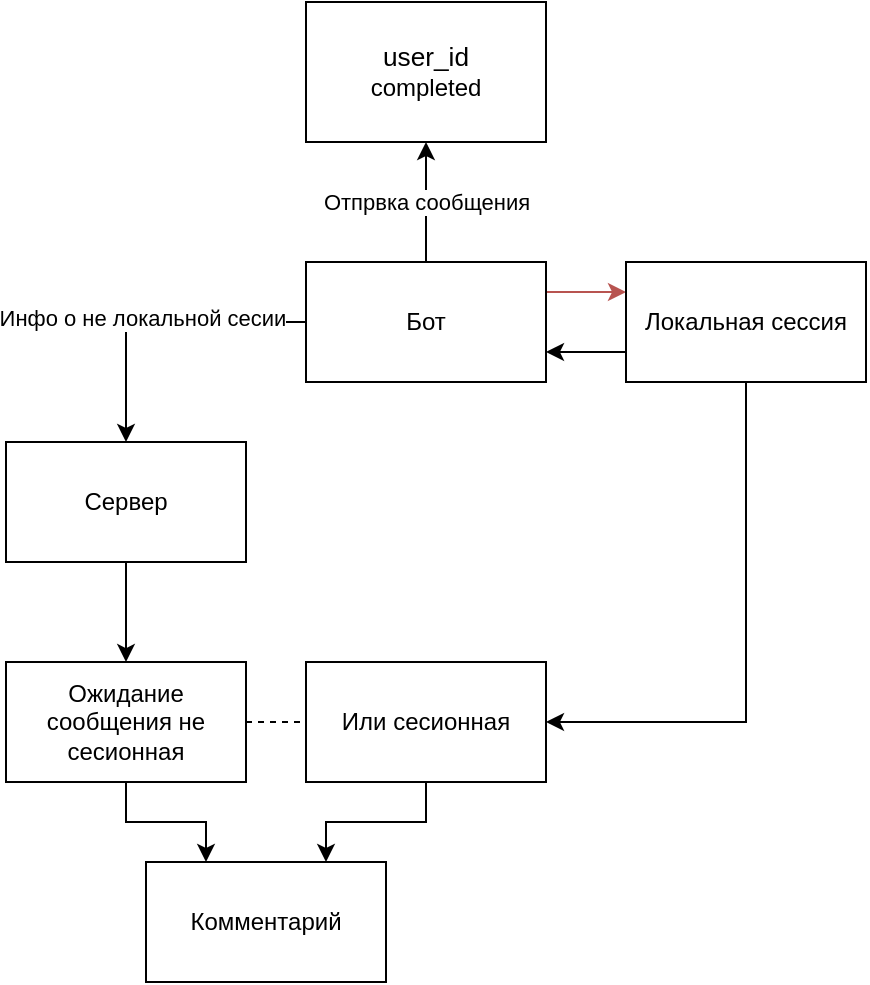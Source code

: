 <mxfile version="21.7.1" type="device">
  <diagram name="Страница — 1" id="a0_DqcbVPwvIg8B9BlB0">
    <mxGraphModel dx="1195" dy="625" grid="1" gridSize="10" guides="1" tooltips="1" connect="1" arrows="1" fold="1" page="1" pageScale="1" pageWidth="827" pageHeight="1169" math="0" shadow="0">
      <root>
        <mxCell id="0" />
        <mxCell id="1" parent="0" />
        <mxCell id="3TMtU7xl0-mvyzPDq7Aj-3" value="Отпрвка сообщения" style="edgeStyle=orthogonalEdgeStyle;rounded=0;orthogonalLoop=1;jettySize=auto;html=1;exitX=0.5;exitY=0;exitDx=0;exitDy=0;entryX=0.5;entryY=1;entryDx=0;entryDy=0;" edge="1" parent="1" source="3TMtU7xl0-mvyzPDq7Aj-1" target="3TMtU7xl0-mvyzPDq7Aj-2">
          <mxGeometry relative="1" as="geometry" />
        </mxCell>
        <mxCell id="3TMtU7xl0-mvyzPDq7Aj-5" style="edgeStyle=orthogonalEdgeStyle;rounded=0;orthogonalLoop=1;jettySize=auto;html=1;exitX=0;exitY=0.5;exitDx=0;exitDy=0;" edge="1" parent="1" source="3TMtU7xl0-mvyzPDq7Aj-1" target="3TMtU7xl0-mvyzPDq7Aj-4">
          <mxGeometry relative="1" as="geometry" />
        </mxCell>
        <mxCell id="3TMtU7xl0-mvyzPDq7Aj-8" value="Инфо о не локальной сесии" style="edgeLabel;html=1;align=center;verticalAlign=middle;resizable=0;points=[];" vertex="1" connectable="0" parent="3TMtU7xl0-mvyzPDq7Aj-5">
          <mxGeometry x="-0.158" y="-2" relative="1" as="geometry">
            <mxPoint x="-19" as="offset" />
          </mxGeometry>
        </mxCell>
        <mxCell id="3TMtU7xl0-mvyzPDq7Aj-12" style="edgeStyle=orthogonalEdgeStyle;rounded=0;orthogonalLoop=1;jettySize=auto;html=1;exitX=1;exitY=0.25;exitDx=0;exitDy=0;entryX=0;entryY=0.25;entryDx=0;entryDy=0;fillColor=#f8cecc;strokeColor=#b85450;" edge="1" parent="1" source="3TMtU7xl0-mvyzPDq7Aj-1" target="3TMtU7xl0-mvyzPDq7Aj-11">
          <mxGeometry relative="1" as="geometry" />
        </mxCell>
        <mxCell id="3TMtU7xl0-mvyzPDq7Aj-1" value="Бот" style="rounded=0;whiteSpace=wrap;html=1;" vertex="1" parent="1">
          <mxGeometry x="410" y="310" width="120" height="60" as="geometry" />
        </mxCell>
        <mxCell id="3TMtU7xl0-mvyzPDq7Aj-2" value="&lt;span style=&quot;color: rgb(0, 0, 0); font-family: sans-serif; font-size: 13.12px; font-style: normal; font-variant-ligatures: normal; font-variant-caps: normal; letter-spacing: normal; orphans: 2; text-align: left; text-indent: 0px; text-transform: none; widows: 2; word-spacing: 0px; -webkit-text-stroke-width: 0px; background-color: rgb(255, 255, 255); text-decoration-thickness: initial; text-decoration-style: initial; text-decoration-color: initial; float: none; display: inline !important;&quot;&gt;user_id&lt;br&gt;&lt;/span&gt;completed" style="rounded=0;whiteSpace=wrap;html=1;" vertex="1" parent="1">
          <mxGeometry x="410" y="180" width="120" height="70" as="geometry" />
        </mxCell>
        <mxCell id="3TMtU7xl0-mvyzPDq7Aj-10" style="edgeStyle=orthogonalEdgeStyle;rounded=0;orthogonalLoop=1;jettySize=auto;html=1;exitX=0.5;exitY=1;exitDx=0;exitDy=0;entryX=0.5;entryY=0;entryDx=0;entryDy=0;" edge="1" parent="1" source="3TMtU7xl0-mvyzPDq7Aj-4" target="3TMtU7xl0-mvyzPDq7Aj-7">
          <mxGeometry relative="1" as="geometry" />
        </mxCell>
        <mxCell id="3TMtU7xl0-mvyzPDq7Aj-4" value="Сервер" style="rounded=0;whiteSpace=wrap;html=1;" vertex="1" parent="1">
          <mxGeometry x="260" y="400" width="120" height="60" as="geometry" />
        </mxCell>
        <mxCell id="3TMtU7xl0-mvyzPDq7Aj-14" style="edgeStyle=orthogonalEdgeStyle;rounded=0;orthogonalLoop=1;jettySize=auto;html=1;exitX=1;exitY=0.5;exitDx=0;exitDy=0;endArrow=none;endFill=0;startArrow=none;startFill=0;dashed=1;entryX=0;entryY=0.5;entryDx=0;entryDy=0;" edge="1" parent="1" source="3TMtU7xl0-mvyzPDq7Aj-7" target="3TMtU7xl0-mvyzPDq7Aj-15">
          <mxGeometry relative="1" as="geometry">
            <mxPoint x="420" y="529.857" as="targetPoint" />
          </mxGeometry>
        </mxCell>
        <mxCell id="3TMtU7xl0-mvyzPDq7Aj-17" style="edgeStyle=orthogonalEdgeStyle;rounded=0;orthogonalLoop=1;jettySize=auto;html=1;exitX=0.5;exitY=1;exitDx=0;exitDy=0;entryX=0.25;entryY=0;entryDx=0;entryDy=0;" edge="1" parent="1" source="3TMtU7xl0-mvyzPDq7Aj-7" target="3TMtU7xl0-mvyzPDq7Aj-18">
          <mxGeometry relative="1" as="geometry">
            <mxPoint x="360" y="630" as="targetPoint" />
          </mxGeometry>
        </mxCell>
        <mxCell id="3TMtU7xl0-mvyzPDq7Aj-7" value="Ожидание сообщения не сесионная" style="rounded=0;whiteSpace=wrap;html=1;" vertex="1" parent="1">
          <mxGeometry x="260" y="510.003" width="120" height="60" as="geometry" />
        </mxCell>
        <mxCell id="3TMtU7xl0-mvyzPDq7Aj-13" style="edgeStyle=orthogonalEdgeStyle;rounded=0;orthogonalLoop=1;jettySize=auto;html=1;exitX=0;exitY=0.75;exitDx=0;exitDy=0;entryX=1;entryY=0.75;entryDx=0;entryDy=0;" edge="1" parent="1" source="3TMtU7xl0-mvyzPDq7Aj-11" target="3TMtU7xl0-mvyzPDq7Aj-1">
          <mxGeometry relative="1" as="geometry" />
        </mxCell>
        <mxCell id="3TMtU7xl0-mvyzPDq7Aj-16" style="edgeStyle=orthogonalEdgeStyle;rounded=0;orthogonalLoop=1;jettySize=auto;html=1;exitX=0.5;exitY=1;exitDx=0;exitDy=0;entryX=1;entryY=0.5;entryDx=0;entryDy=0;" edge="1" parent="1" source="3TMtU7xl0-mvyzPDq7Aj-11" target="3TMtU7xl0-mvyzPDq7Aj-15">
          <mxGeometry relative="1" as="geometry" />
        </mxCell>
        <mxCell id="3TMtU7xl0-mvyzPDq7Aj-11" value="Локальная сессия" style="rounded=0;whiteSpace=wrap;html=1;" vertex="1" parent="1">
          <mxGeometry x="570" y="310" width="120" height="60" as="geometry" />
        </mxCell>
        <mxCell id="3TMtU7xl0-mvyzPDq7Aj-19" style="edgeStyle=orthogonalEdgeStyle;rounded=0;orthogonalLoop=1;jettySize=auto;html=1;exitX=0.5;exitY=1;exitDx=0;exitDy=0;entryX=0.75;entryY=0;entryDx=0;entryDy=0;" edge="1" parent="1" source="3TMtU7xl0-mvyzPDq7Aj-15" target="3TMtU7xl0-mvyzPDq7Aj-18">
          <mxGeometry relative="1" as="geometry" />
        </mxCell>
        <mxCell id="3TMtU7xl0-mvyzPDq7Aj-15" value="Или сесионная" style="rounded=0;whiteSpace=wrap;html=1;" vertex="1" parent="1">
          <mxGeometry x="410" y="510.003" width="120" height="60" as="geometry" />
        </mxCell>
        <mxCell id="3TMtU7xl0-mvyzPDq7Aj-18" value="Комментарий" style="rounded=0;whiteSpace=wrap;html=1;" vertex="1" parent="1">
          <mxGeometry x="330" y="610" width="120" height="60" as="geometry" />
        </mxCell>
      </root>
    </mxGraphModel>
  </diagram>
</mxfile>
